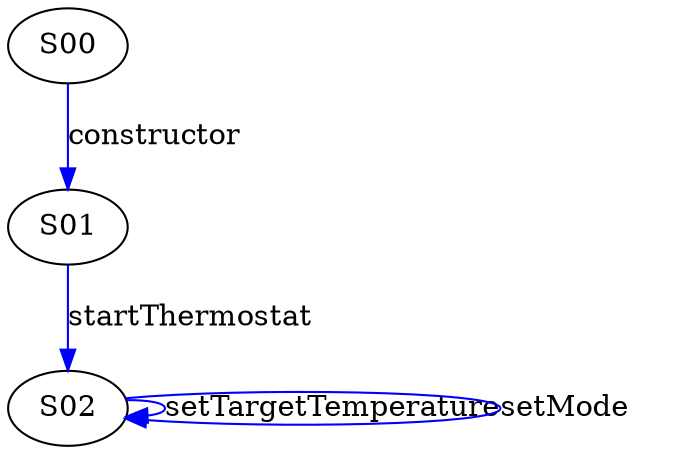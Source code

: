 digraph {

S02->S02 [label="setTargetTemperature", style="", color="blue"]
S01->S02 [label="startThermostat", style="", color="blue"]
S00->S01 [label="constructor", style="", color="blue"]
S02->S02 [label="setMode", style="", color="blue"]
}